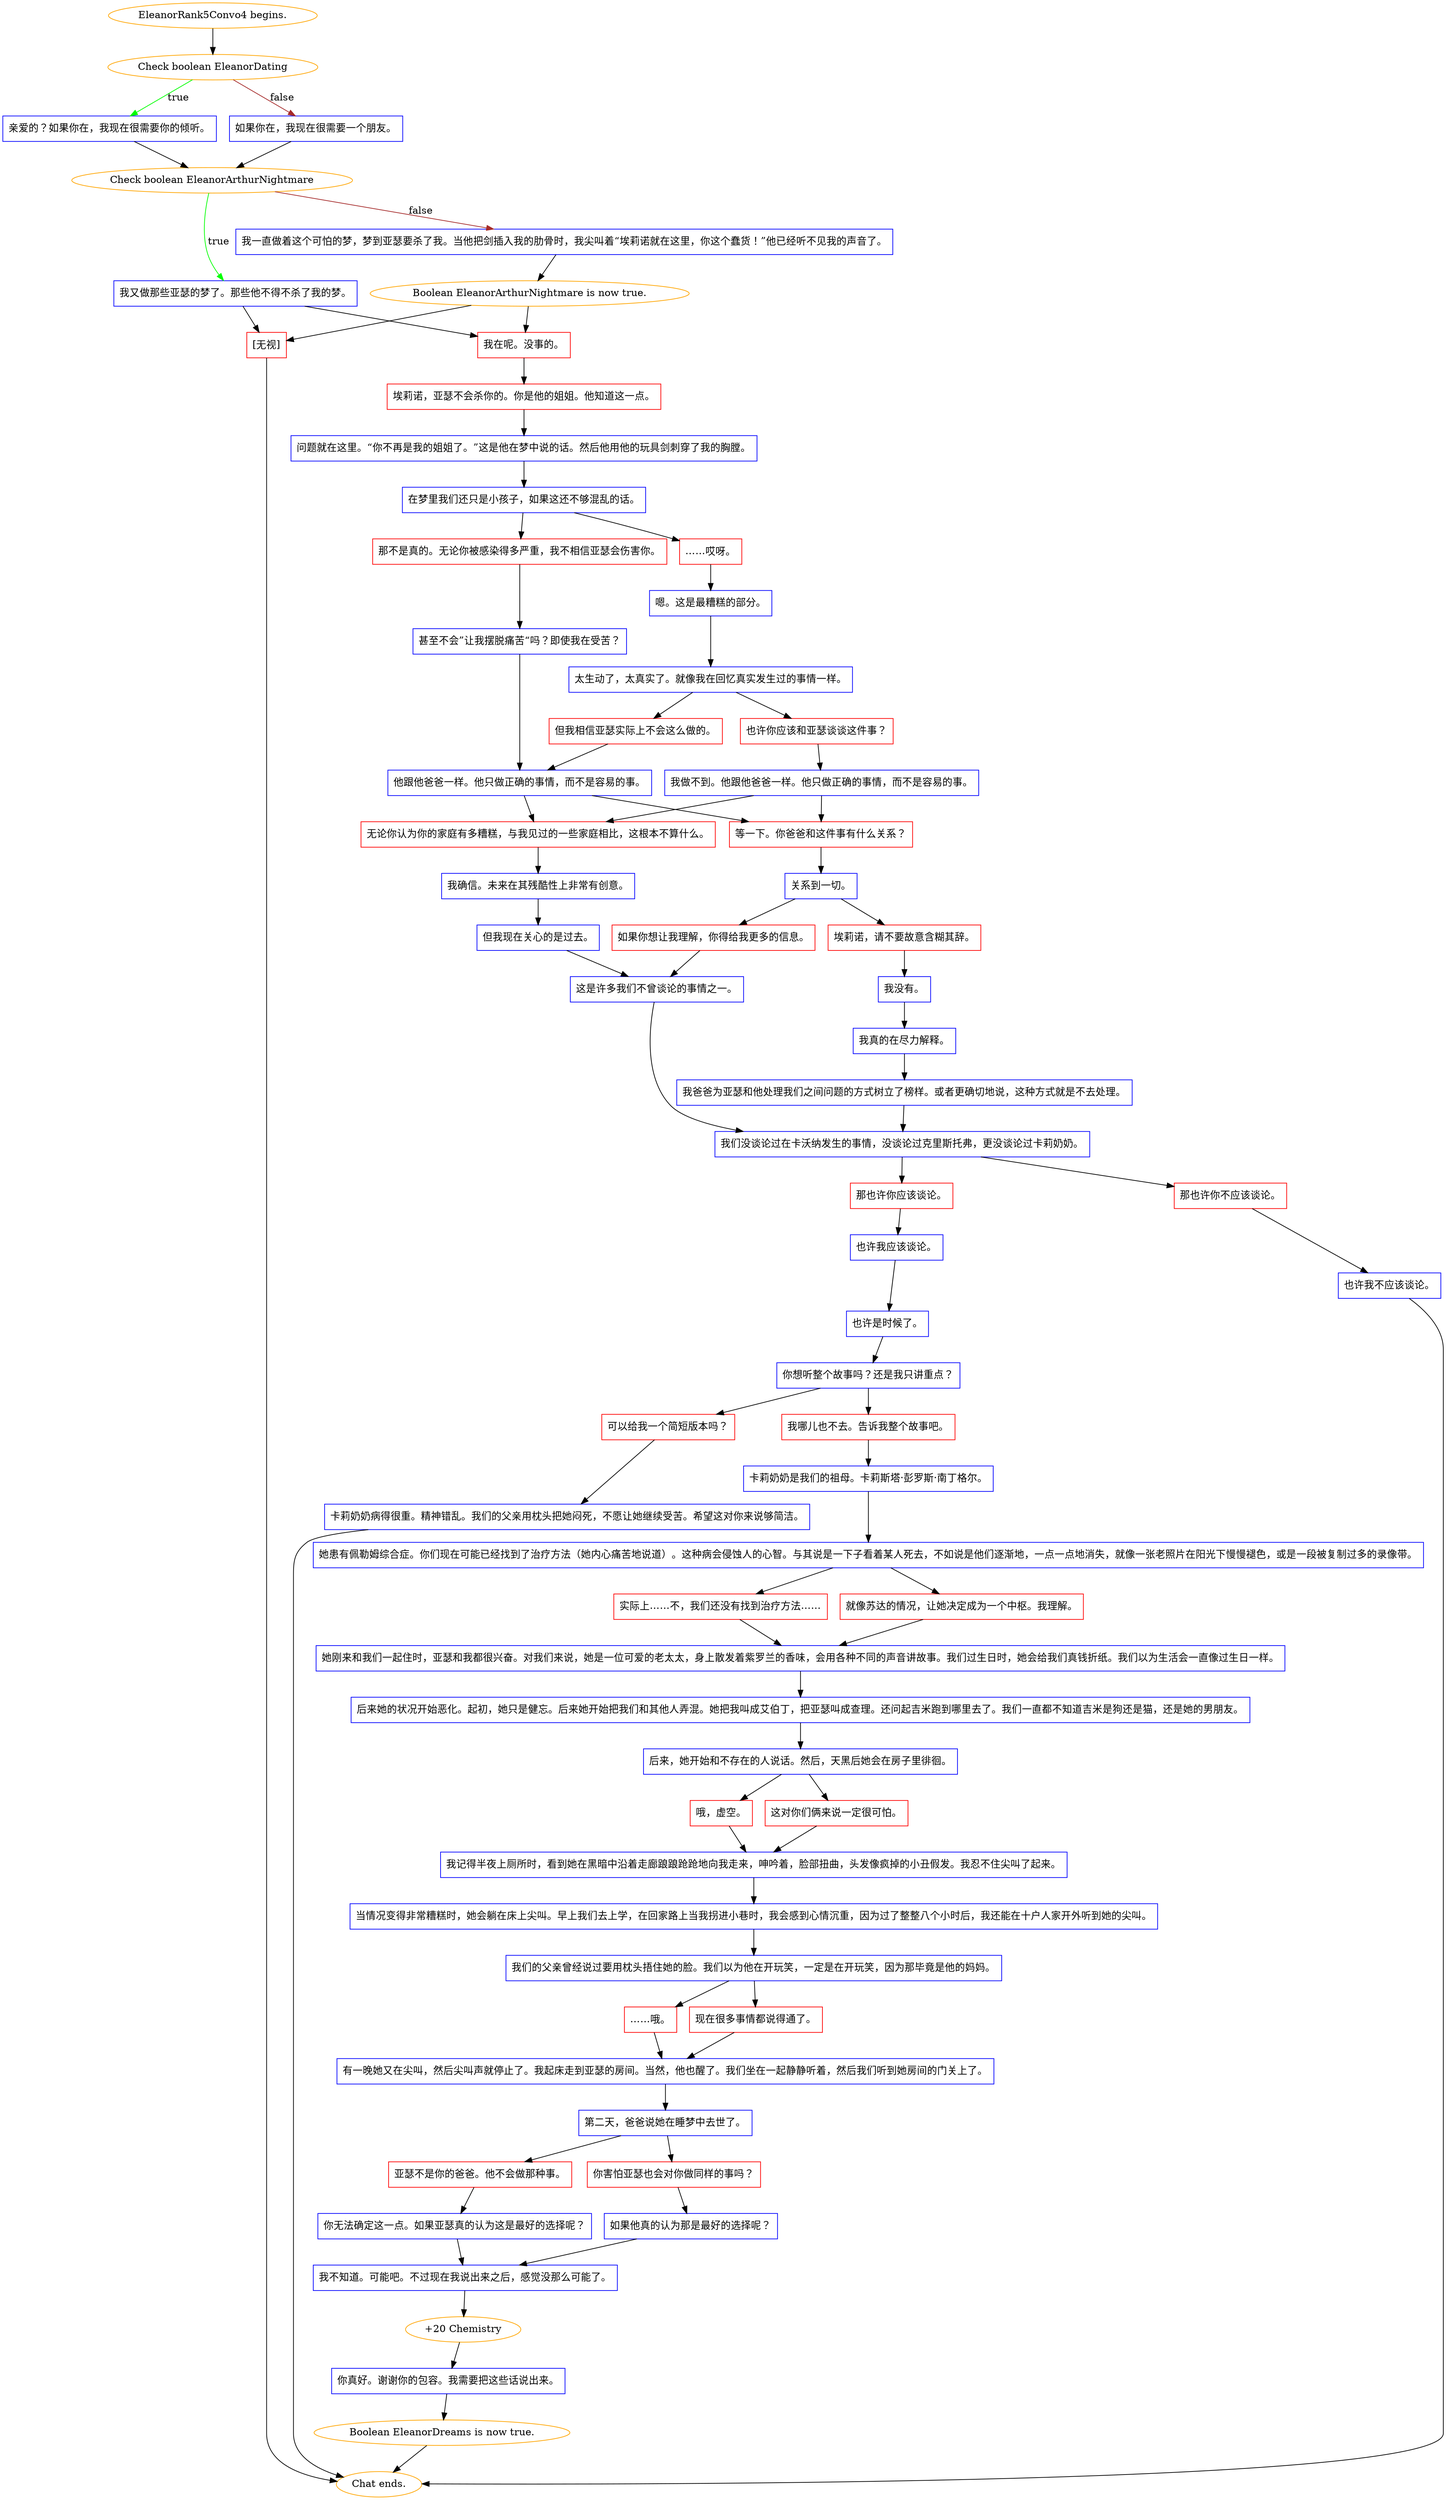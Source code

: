 digraph {
	"EleanorRank5Convo4 begins." [color=orange];
		"EleanorRank5Convo4 begins." -> j3881205893;
	j3881205893 [label="Check boolean EleanorDating",color=orange];
		j3881205893 -> j2359858956 [label=true,color=green];
		j3881205893 -> j420833286 [label=false,color=brown];
	j2359858956 [label="亲爱的？如果你在，我现在很需要你的倾听。",shape=box,color=blue];
		j2359858956 -> j3704551816;
	j420833286 [label="如果你在，我现在很需要一个朋友。",shape=box,color=blue];
		j420833286 -> j3704551816;
	j3704551816 [label="Check boolean EleanorArthurNightmare",color=orange];
		j3704551816 -> j2003666436 [label=true,color=green];
		j3704551816 -> j1106576903 [label=false,color=brown];
	j2003666436 [label="我又做那些亚瑟的梦了。那些他不得不杀了我的梦。",shape=box,color=blue];
		j2003666436 -> j3911225343;
		j2003666436 -> j2424094220;
	j1106576903 [label="我一直做着这个可怕的梦，梦到亚瑟要杀了我。当他把剑插入我的肋骨时，我尖叫着“埃莉诺就在这里，你这个蠢货！”他已经听不见我的声音了。",shape=box,color=blue];
		j1106576903 -> j561526907;
	j3911225343 [label="我在呢。没事的。",shape=box,color=red];
		j3911225343 -> j2654600909;
	j2424094220 [label="[无视]",shape=box,color=red];
		j2424094220 -> "Chat ends.";
	j561526907 [label="Boolean EleanorArthurNightmare is now true.",color=orange];
		j561526907 -> j3911225343;
		j561526907 -> j2424094220;
	j2654600909 [label="埃莉诺，亚瑟不会杀你的。你是他的姐姐。他知道这一点。",shape=box,color=red];
		j2654600909 -> j1018119610;
	"Chat ends." [color=orange];
	j1018119610 [label="问题就在这里。“你不再是我的姐姐了。”这是他在梦中说的话。然后他用他的玩具剑刺穿了我的胸膛。",shape=box,color=blue];
		j1018119610 -> j1104258931;
	j1104258931 [label="在梦里我们还只是小孩子，如果这还不够混乱的话。",shape=box,color=blue];
		j1104258931 -> j2478013259;
		j1104258931 -> j2944501602;
	j2478013259 [label="那不是真的。无论你被感染得多严重，我不相信亚瑟会伤害你。",shape=box,color=red];
		j2478013259 -> j1668092022;
	j2944501602 [label="……哎呀。",shape=box,color=red];
		j2944501602 -> j1578681795;
	j1668092022 [label="甚至不会”让我摆脱痛苦“吗？即使我在受苦？",shape=box,color=blue];
		j1668092022 -> j846934365;
	j1578681795 [label="嗯。这是最糟糕的部分。",shape=box,color=blue];
		j1578681795 -> j1933758449;
	j846934365 [label="他跟他爸爸一样。他只做正确的事情，而不是容易的事。",shape=box,color=blue];
		j846934365 -> j2965431631;
		j846934365 -> j1884740603;
	j1933758449 [label="太生动了，太真实了。就像我在回忆真实发生过的事情一样。",shape=box,color=blue];
		j1933758449 -> j4286177182;
		j1933758449 -> j2174976119;
	j2965431631 [label="无论你认为你的家庭有多糟糕，与我见过的一些家庭相比，这根本不算什么。",shape=box,color=red];
		j2965431631 -> j3200888639;
	j1884740603 [label="等一下。你爸爸和这件事有什么关系？",shape=box,color=red];
		j1884740603 -> j3568439224;
	j4286177182 [label="但我相信亚瑟实际上不会这么做的。",shape=box,color=red];
		j4286177182 -> j846934365;
	j2174976119 [label="也许你应该和亚瑟谈谈这件事？",shape=box,color=red];
		j2174976119 -> j4078242380;
	j3200888639 [label="我确信。未来在其残酷性上非常有创意。",shape=box,color=blue];
		j3200888639 -> j2866298107;
	j3568439224 [label="关系到一切。",shape=box,color=blue];
		j3568439224 -> j972263028;
		j3568439224 -> j32100533;
	j4078242380 [label="我做不到。他跟他爸爸一样。他只做正确的事情，而不是容易的事。",shape=box,color=blue];
		j4078242380 -> j2965431631;
		j4078242380 -> j1884740603;
	j2866298107 [label="但我现在关心的是过去。",shape=box,color=blue];
		j2866298107 -> j2289247071;
	j972263028 [label="如果你想让我理解，你得给我更多的信息。",shape=box,color=red];
		j972263028 -> j2289247071;
	j32100533 [label="埃莉诺，请不要故意含糊其辞。",shape=box,color=red];
		j32100533 -> j712778451;
	j2289247071 [label="这是许多我们不曾谈论的事情之一。",shape=box,color=blue];
		j2289247071 -> j3855832365;
	j712778451 [label="我没有。",shape=box,color=blue];
		j712778451 -> j3378271980;
	j3855832365 [label="我们没谈论过在卡沃纳发生的事情，没谈论过克里斯托弗，更没谈论过卡莉奶奶。",shape=box,color=blue];
		j3855832365 -> j1939965248;
		j3855832365 -> j2072754187;
	j3378271980 [label="我真的在尽力解释。",shape=box,color=blue];
		j3378271980 -> j3182447481;
	j1939965248 [label="那也许你不应该谈论。",shape=box,color=red];
		j1939965248 -> j459680712;
	j2072754187 [label="那也许你应该谈论。",shape=box,color=red];
		j2072754187 -> j2120378244;
	j3182447481 [label="我爸爸为亚瑟和他处理我们之间问题的方式树立了榜样。或者更确切地说，这种方式就是不去处理。",shape=box,color=blue];
		j3182447481 -> j3855832365;
	j459680712 [label="也许我不应该谈论。",shape=box,color=blue];
		j459680712 -> "Chat ends.";
	j2120378244 [label="也许我应该谈论。",shape=box,color=blue];
		j2120378244 -> j2336785402;
	j2336785402 [label="也许是时候了。",shape=box,color=blue];
		j2336785402 -> j1557317430;
	j1557317430 [label="你想听整个故事吗？还是我只讲重点？",shape=box,color=blue];
		j1557317430 -> j2171793900;
		j1557317430 -> j330067696;
	j2171793900 [label="我哪儿也不去。告诉我整个故事吧。",shape=box,color=red];
		j2171793900 -> j1218998865;
	j330067696 [label="可以给我一个简短版本吗？",shape=box,color=red];
		j330067696 -> j3044905398;
	j1218998865 [label="卡莉奶奶是我们的祖母。卡莉斯塔·彭罗斯·南丁格尔。",shape=box,color=blue];
		j1218998865 -> j273092663;
	j3044905398 [label="卡莉奶奶病得很重。精神错乱。我们的父亲用枕头把她闷死，不愿让她继续受苦。希望这对你来说够简洁。",shape=box,color=blue];
		j3044905398 -> "Chat ends.";
	j273092663 [label="她患有佩勒姆综合症。你们现在可能已经找到了治疗方法（她内心痛苦地说道）。这种病会侵蚀人的心智。与其说是一下子看着某人死去，不如说是他们逐渐地，一点一点地消失，就像一张老照片在阳光下慢慢褪色，或是一段被复制过多的录像带。",shape=box,color=blue];
		j273092663 -> j2919087969;
		j273092663 -> j3634415803;
	j2919087969 [label="就像苏达的情况，让她决定成为一个中枢。我理解。",shape=box,color=red];
		j2919087969 -> j504657140;
	j3634415803 [label="实际上……不，我们还没有找到治疗方法……",shape=box,color=red];
		j3634415803 -> j504657140;
	j504657140 [label="她刚来和我们一起住时，亚瑟和我都很兴奋。对我们来说，她是一位可爱的老太太，身上散发着紫罗兰的香味，会用各种不同的声音讲故事。我们过生日时，她会给我们真钱折纸。我们以为生活会一直像过生日一样。",shape=box,color=blue];
		j504657140 -> j423593317;
	j423593317 [label="后来她的状况开始恶化。起初，她只是健忘。后来她开始把我们和其他人弄混。她把我叫成艾伯丁，把亚瑟叫成查理。还问起吉米跑到哪里去了。我们一直都不知道吉米是狗还是猫，还是她的男朋友。",shape=box,color=blue];
		j423593317 -> j3477197420;
	j3477197420 [label="后来，她开始和不存在的人说话。然后，天黑后她会在房子里徘徊。",shape=box,color=blue];
		j3477197420 -> j2280759123;
		j3477197420 -> j2596342310;
	j2280759123 [label="这对你们俩来说一定很可怕。",shape=box,color=red];
		j2280759123 -> j4019696640;
	j2596342310 [label="哦，虚空。",shape=box,color=red];
		j2596342310 -> j4019696640;
	j4019696640 [label="我记得半夜上厕所时，看到她在黑暗中沿着走廊踉踉跄跄地向我走来，呻吟着，脸部扭曲，头发像疯掉的小丑假发。我忍不住尖叫了起来。",shape=box,color=blue];
		j4019696640 -> j307666797;
	j307666797 [label="当情况变得非常糟糕时，她会躺在床上尖叫。早上我们去上学，在回家路上当我拐进小巷时，我会感到心情沉重，因为过了整整八个小时后，我还能在十户人家开外听到她的尖叫。",shape=box,color=blue];
		j307666797 -> j892574025;
	j892574025 [label="我们的父亲曾经说过要用枕头捂住她的脸。我们以为他在开玩笑，一定是在开玩笑，因为那毕竟是他的妈妈。",shape=box,color=blue];
		j892574025 -> j3527197176;
		j892574025 -> j2624568440;
	j3527197176 [label="现在很多事情都说得通了。",shape=box,color=red];
		j3527197176 -> j805511959;
	j2624568440 [label="……哦。",shape=box,color=red];
		j2624568440 -> j805511959;
	j805511959 [label="有一晚她又在尖叫，然后尖叫声就停止了。我起床走到亚瑟的房间。当然，他也醒了。我们坐在一起静静听着，然后我们听到她房间的门关上了。",shape=box,color=blue];
		j805511959 -> j1496118224;
	j1496118224 [label="第二天，爸爸说她在睡梦中去世了。",shape=box,color=blue];
		j1496118224 -> j2232433465;
		j1496118224 -> j1867134423;
	j2232433465 [label="你害怕亚瑟也会对你做同样的事吗？",shape=box,color=red];
		j2232433465 -> j113328326;
	j1867134423 [label="亚瑟不是你的爸爸。他不会做那种事。",shape=box,color=red];
		j1867134423 -> j3677975830;
	j113328326 [label="如果他真的认为那是最好的选择呢？",shape=box,color=blue];
		j113328326 -> j3475008755;
	j3677975830 [label="你无法确定这一点。如果亚瑟真的认为这是最好的选择呢？",shape=box,color=blue];
		j3677975830 -> j3475008755;
	j3475008755 [label="我不知道。可能吧。不过现在我说出来之后，感觉没那么可能了。",shape=box,color=blue];
		j3475008755 -> j696488705;
	j696488705 [label="+20 Chemistry",color=orange];
		j696488705 -> j2874961205;
	j2874961205 [label="你真好。谢谢你的包容。我需要把这些话说出来。",shape=box,color=blue];
		j2874961205 -> j2043428571;
	j2043428571 [label="Boolean EleanorDreams is now true.",color=orange];
		j2043428571 -> "Chat ends.";
}